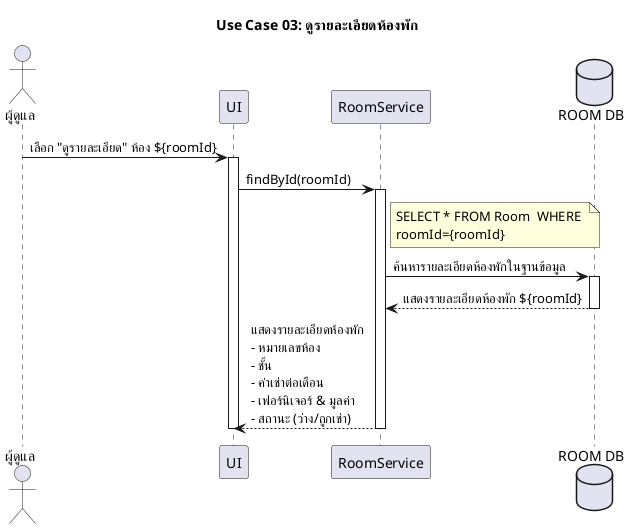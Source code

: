 @startuml Use Case 03: ดูรายละเอียดห้องพัก
skinparam defaultFontName "TH Sarabun New"
title Use Case 03: ดูรายละเอียดห้องพัก
actor "ผู้ดูแล" as Admin
participant "UI" as UI
participant "RoomService" as  MSROOM
database    "ROOM DB"   as Room

Admin -> UI  : เลือก "ดูรายละเอียด" ห้อง ${roomId}
activate UI
UI -> MSROOM :findById(roomId)
activate MSROOM
note right of MSROOM
SELECT * FROM Room  WHERE 
roomId={roomId}
end note
MSROOM -> Room : ค้นหารายละเอียดห้องพักในฐานข้อมูล
activate Room
Room --> MSROOM: แสดงรายละเอียดห้องพัก ${roomId}
deactivate Room
MSROOM --> UI: แสดงรายละเอียดห้องพัก\n- หมายเลขห้อง\n- ชั้น\n- ค่าเช่าต่อเดือน\n- เฟอร์นิเจอร์ & มูลค่า\n- สถานะ (ว่าง/ถูกเช่า)
deactivate MSROOM
deactivate UI
@enduml
